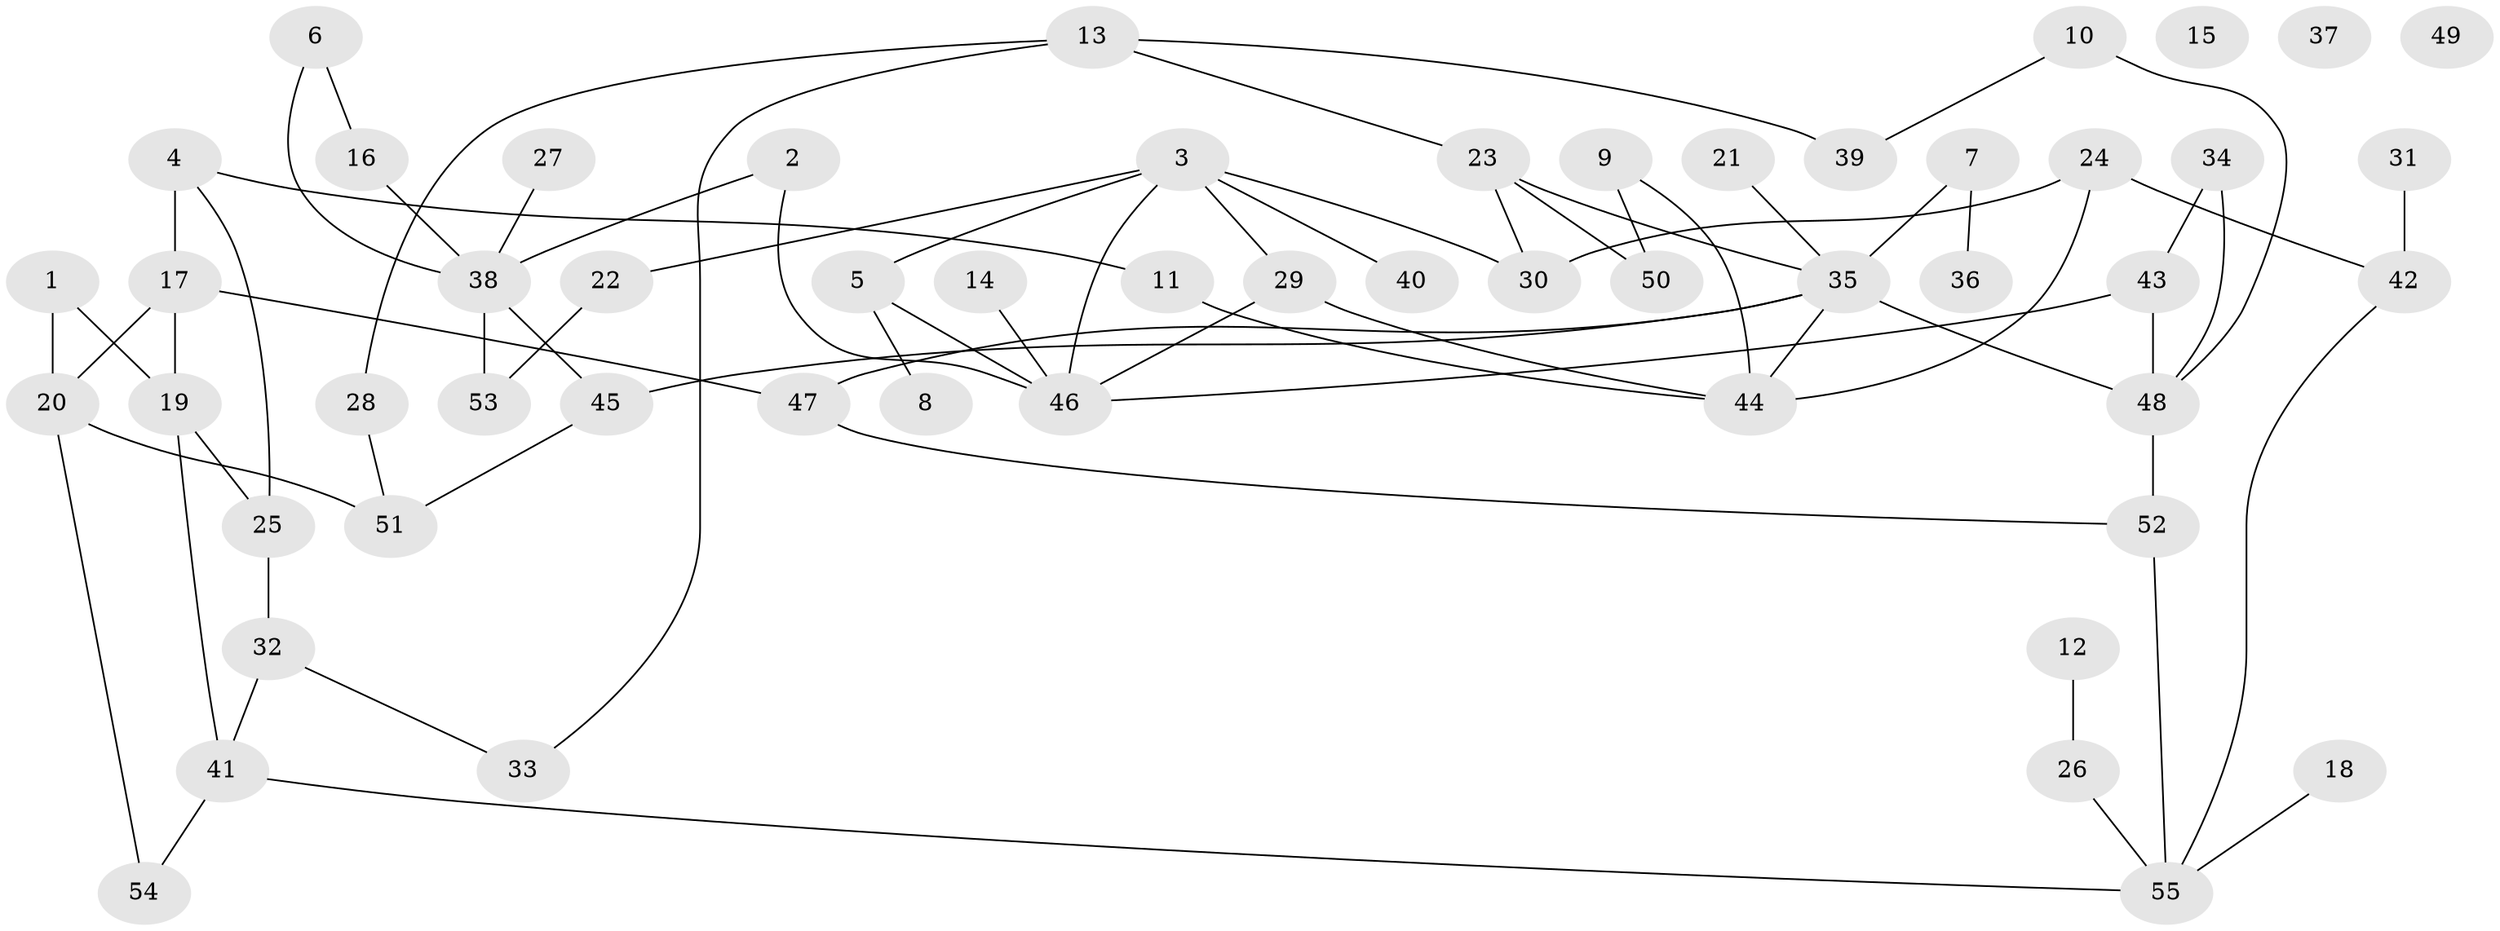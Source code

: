 // coarse degree distribution, {2: 0.2222222222222222, 5: 0.1111111111111111, 6: 0.1111111111111111, 3: 0.1388888888888889, 1: 0.19444444444444445, 4: 0.1388888888888889, 0: 0.08333333333333333}
// Generated by graph-tools (version 1.1) at 2025/23/03/03/25 07:23:25]
// undirected, 55 vertices, 73 edges
graph export_dot {
graph [start="1"]
  node [color=gray90,style=filled];
  1;
  2;
  3;
  4;
  5;
  6;
  7;
  8;
  9;
  10;
  11;
  12;
  13;
  14;
  15;
  16;
  17;
  18;
  19;
  20;
  21;
  22;
  23;
  24;
  25;
  26;
  27;
  28;
  29;
  30;
  31;
  32;
  33;
  34;
  35;
  36;
  37;
  38;
  39;
  40;
  41;
  42;
  43;
  44;
  45;
  46;
  47;
  48;
  49;
  50;
  51;
  52;
  53;
  54;
  55;
  1 -- 19;
  1 -- 20;
  2 -- 38;
  2 -- 46;
  3 -- 5;
  3 -- 22;
  3 -- 29;
  3 -- 30;
  3 -- 40;
  3 -- 46;
  4 -- 11;
  4 -- 17;
  4 -- 25;
  5 -- 8;
  5 -- 46;
  6 -- 16;
  6 -- 38;
  7 -- 35;
  7 -- 36;
  9 -- 44;
  9 -- 50;
  10 -- 39;
  10 -- 48;
  11 -- 44;
  12 -- 26;
  13 -- 23;
  13 -- 28;
  13 -- 33;
  13 -- 39;
  14 -- 46;
  16 -- 38;
  17 -- 19;
  17 -- 20;
  17 -- 47;
  18 -- 55;
  19 -- 25;
  19 -- 41;
  20 -- 51;
  20 -- 54;
  21 -- 35;
  22 -- 53;
  23 -- 30;
  23 -- 35;
  23 -- 50;
  24 -- 30;
  24 -- 42;
  24 -- 44;
  25 -- 32;
  26 -- 55;
  27 -- 38;
  28 -- 51;
  29 -- 44;
  29 -- 46;
  31 -- 42;
  32 -- 33;
  32 -- 41;
  34 -- 43;
  34 -- 48;
  35 -- 44;
  35 -- 45;
  35 -- 47;
  35 -- 48;
  38 -- 45;
  38 -- 53;
  41 -- 54;
  41 -- 55;
  42 -- 55;
  43 -- 46;
  43 -- 48;
  45 -- 51;
  47 -- 52;
  48 -- 52;
  52 -- 55;
}

